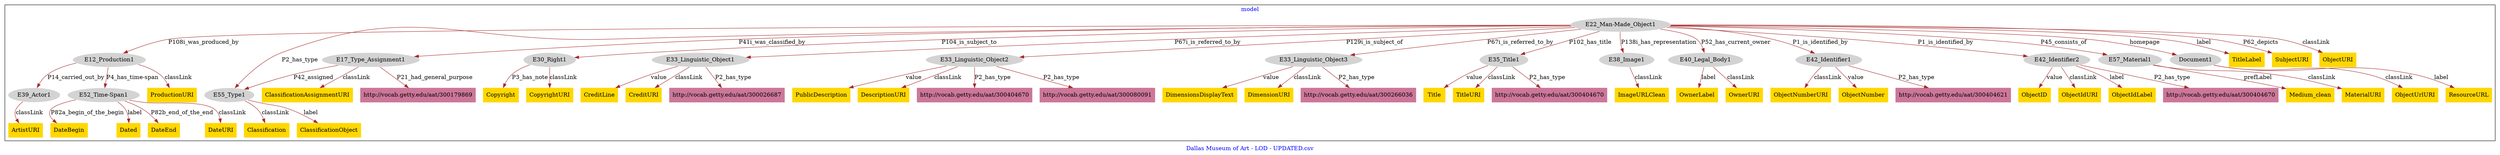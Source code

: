 digraph n0 {
fontcolor="blue"
remincross="true"
label="Dallas Museum of Art - LOD - UPDATED.csv"
subgraph cluster {
label="model"
n2[style="filled",color="white",fillcolor="lightgray",label="E12_Production1"];
n3[style="filled",color="white",fillcolor="lightgray",label="E39_Actor1"];
n4[style="filled",color="white",fillcolor="lightgray",label="E52_Time-Span1"];
n5[style="filled",color="white",fillcolor="lightgray",label="E17_Type_Assignment1"];
n6[style="filled",color="white",fillcolor="lightgray",label="E55_Type1"];
n7[style="filled",color="white",fillcolor="lightgray",label="E22_Man-Made_Object1"];
n8[style="filled",color="white",fillcolor="lightgray",label="E30_Right1"];
n9[style="filled",color="white",fillcolor="lightgray",label="E33_Linguistic_Object1"];
n10[style="filled",color="white",fillcolor="lightgray",label="E33_Linguistic_Object2"];
n11[style="filled",color="white",fillcolor="lightgray",label="E33_Linguistic_Object3"];
n12[style="filled",color="white",fillcolor="lightgray",label="E35_Title1"];
n13[style="filled",color="white",fillcolor="lightgray",label="E38_Image1"];
n14[style="filled",color="white",fillcolor="lightgray",label="E40_Legal_Body1"];
n15[style="filled",color="white",fillcolor="lightgray",label="E42_Identifier1"];
n16[style="filled",color="white",fillcolor="lightgray",label="E42_Identifier2"];
n17[style="filled",color="white",fillcolor="lightgray",label="E57_Material1"];
n18[style="filled",color="white",fillcolor="lightgray",label="Document1"];
n19[shape="plaintext",style="filled",fillcolor="gold",label="ObjectUrlURI"];
n20[shape="plaintext",style="filled",fillcolor="gold",label="DateBegin"];
n21[shape="plaintext",style="filled",fillcolor="gold",label="Dated"];
n22[shape="plaintext",style="filled",fillcolor="gold",label="DateEnd"];
n23[shape="plaintext",style="filled",fillcolor="gold",label="Title"];
n24[shape="plaintext",style="filled",fillcolor="gold",label="TitleLabel"];
n25[shape="plaintext",style="filled",fillcolor="gold",label="Copyright"];
n26[shape="plaintext",style="filled",fillcolor="gold",label="CreditLine"];
n27[shape="plaintext",style="filled",fillcolor="gold",label="TitleURI"];
n28[shape="plaintext",style="filled",fillcolor="gold",label="Medium_clean"];
n29[shape="plaintext",style="filled",fillcolor="gold",label="CopyrightURI"];
n30[shape="plaintext",style="filled",fillcolor="gold",label="ProductionURI"];
n31[shape="plaintext",style="filled",fillcolor="gold",label="SubjectURI"];
n32[shape="plaintext",style="filled",fillcolor="gold",label="MaterialURI"];
n33[shape="plaintext",style="filled",fillcolor="gold",label="Classification"];
n34[shape="plaintext",style="filled",fillcolor="gold",label="CreditURI"];
n35[shape="plaintext",style="filled",fillcolor="gold",label="ObjectURI"];
n36[shape="plaintext",style="filled",fillcolor="gold",label="ArtistURI"];
n37[shape="plaintext",style="filled",fillcolor="gold",label="DimensionsDisplayText"];
n38[shape="plaintext",style="filled",fillcolor="gold",label="DimensionURI"];
n39[shape="plaintext",style="filled",fillcolor="gold",label="PublicDescription"];
n40[shape="plaintext",style="filled",fillcolor="gold",label="ObjectNumberURI"];
n41[shape="plaintext",style="filled",fillcolor="gold",label="ResourceURL"];
n42[shape="plaintext",style="filled",fillcolor="gold",label="ObjectNumber"];
n43[shape="plaintext",style="filled",fillcolor="gold",label="ClassificationAssignmentURI"];
n44[shape="plaintext",style="filled",fillcolor="gold",label="OwnerLabel"];
n45[shape="plaintext",style="filled",fillcolor="gold",label="ImageURLClean"];
n46[shape="plaintext",style="filled",fillcolor="gold",label="ObjectID"];
n47[shape="plaintext",style="filled",fillcolor="gold",label="ClassificationObject"];
n48[shape="plaintext",style="filled",fillcolor="gold",label="ObjectIdURI"];
n49[shape="plaintext",style="filled",fillcolor="gold",label="DateURI"];
n50[shape="plaintext",style="filled",fillcolor="gold",label="ObjectIdLabel"];
n51[shape="plaintext",style="filled",fillcolor="gold",label="OwnerURI"];
n52[shape="plaintext",style="filled",fillcolor="gold",label="DescriptionURI"];
n53[shape="plaintext",style="filled",fillcolor="#CC7799",label="http://vocab.getty.edu/aat/300026687"];
n54[shape="plaintext",style="filled",fillcolor="#CC7799",label="http://vocab.getty.edu/aat/300404670"];
n55[shape="plaintext",style="filled",fillcolor="#CC7799",label="http://vocab.getty.edu/aat/300179869"];
n56[shape="plaintext",style="filled",fillcolor="#CC7799",label="http://vocab.getty.edu/aat/300404670"];
n57[shape="plaintext",style="filled",fillcolor="#CC7799",label="http://vocab.getty.edu/aat/300080091"];
n58[shape="plaintext",style="filled",fillcolor="#CC7799",label="http://vocab.getty.edu/aat/300404621"];
n59[shape="plaintext",style="filled",fillcolor="#CC7799",label="http://vocab.getty.edu/aat/300266036"];
n60[shape="plaintext",style="filled",fillcolor="#CC7799",label="http://vocab.getty.edu/aat/300404670"];
}
n2 -> n3[color="brown",fontcolor="black",label="P14_carried_out_by"]
n2 -> n4[color="brown",fontcolor="black",label="P4_has_time-span"]
n5 -> n6[color="brown",fontcolor="black",label="P42_assigned"]
n7 -> n2[color="brown",fontcolor="black",label="P108i_was_produced_by"]
n7 -> n5[color="brown",fontcolor="black",label="P41i_was_classified_by"]
n7 -> n8[color="brown",fontcolor="black",label="P104_is_subject_to"]
n7 -> n9[color="brown",fontcolor="black",label="P67i_is_referred_to_by"]
n7 -> n10[color="brown",fontcolor="black",label="P129i_is_subject_of"]
n7 -> n11[color="brown",fontcolor="black",label="P67i_is_referred_to_by"]
n7 -> n12[color="brown",fontcolor="black",label="P102_has_title"]
n7 -> n13[color="brown",fontcolor="black",label="P138i_has_representation"]
n7 -> n14[color="brown",fontcolor="black",label="P52_has_current_owner"]
n7 -> n15[color="brown",fontcolor="black",label="P1_is_identified_by"]
n7 -> n16[color="brown",fontcolor="black",label="P1_is_identified_by"]
n7 -> n17[color="brown",fontcolor="black",label="P45_consists_of"]
n7 -> n18[color="brown",fontcolor="black",label="homepage"]
n18 -> n19[color="brown",fontcolor="black",label="classLink"]
n4 -> n20[color="brown",fontcolor="black",label="P82a_begin_of_the_begin"]
n4 -> n21[color="brown",fontcolor="black",label="label"]
n4 -> n22[color="brown",fontcolor="black",label="P82b_end_of_the_end"]
n12 -> n23[color="brown",fontcolor="black",label="value"]
n7 -> n24[color="brown",fontcolor="black",label="label"]
n8 -> n25[color="brown",fontcolor="black",label="P3_has_note"]
n9 -> n26[color="brown",fontcolor="black",label="value"]
n12 -> n27[color="brown",fontcolor="black",label="classLink"]
n17 -> n28[color="brown",fontcolor="black",label="prefLabel"]
n8 -> n29[color="brown",fontcolor="black",label="classLink"]
n2 -> n30[color="brown",fontcolor="black",label="classLink"]
n7 -> n31[color="brown",fontcolor="black",label="P62_depicts"]
n17 -> n32[color="brown",fontcolor="black",label="classLink"]
n6 -> n33[color="brown",fontcolor="black",label="classLink"]
n9 -> n34[color="brown",fontcolor="black",label="classLink"]
n7 -> n35[color="brown",fontcolor="black",label="classLink"]
n3 -> n36[color="brown",fontcolor="black",label="classLink"]
n11 -> n37[color="brown",fontcolor="black",label="value"]
n11 -> n38[color="brown",fontcolor="black",label="classLink"]
n10 -> n39[color="brown",fontcolor="black",label="value"]
n15 -> n40[color="brown",fontcolor="black",label="classLink"]
n18 -> n41[color="brown",fontcolor="black",label="label"]
n15 -> n42[color="brown",fontcolor="black",label="value"]
n5 -> n43[color="brown",fontcolor="black",label="classLink"]
n14 -> n44[color="brown",fontcolor="black",label="label"]
n13 -> n45[color="brown",fontcolor="black",label="classLink"]
n16 -> n46[color="brown",fontcolor="black",label="value"]
n6 -> n47[color="brown",fontcolor="black",label="label"]
n16 -> n48[color="brown",fontcolor="black",label="classLink"]
n4 -> n49[color="brown",fontcolor="black",label="classLink"]
n16 -> n50[color="brown",fontcolor="black",label="label"]
n14 -> n51[color="brown",fontcolor="black",label="classLink"]
n10 -> n52[color="brown",fontcolor="black",label="classLink"]
n9 -> n53[color="brown",fontcolor="black",label="P2_has_type"]
n10 -> n54[color="brown",fontcolor="black",label="P2_has_type"]
n5 -> n55[color="brown",fontcolor="black",label="P21_had_general_purpose"]
n12 -> n56[color="brown",fontcolor="black",label="P2_has_type"]
n10 -> n57[color="brown",fontcolor="black",label="P2_has_type"]
n7 -> n6[color="brown",fontcolor="black",label="P2_has_type"]
n15 -> n58[color="brown",fontcolor="black",label="P2_has_type"]
n11 -> n59[color="brown",fontcolor="black",label="P2_has_type"]
n16 -> n60[color="brown",fontcolor="black",label="P2_has_type"]
}
